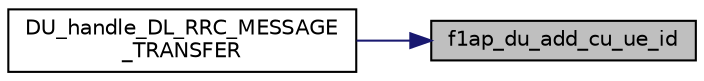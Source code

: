 digraph "f1ap_du_add_cu_ue_id"
{
 // LATEX_PDF_SIZE
  edge [fontname="Helvetica",fontsize="10",labelfontname="Helvetica",labelfontsize="10"];
  node [fontname="Helvetica",fontsize="10",shape=record];
  rankdir="RL";
  Node1 [label="f1ap_du_add_cu_ue_id",height=0.2,width=0.4,color="black", fillcolor="grey75", style="filled", fontcolor="black",tooltip=" "];
  Node1 -> Node2 [dir="back",color="midnightblue",fontsize="10",style="solid",fontname="Helvetica"];
  Node2 [label="DU_handle_DL_RRC_MESSAGE\l_TRANSFER",height=0.2,width=0.4,color="black", fillcolor="white", style="filled",URL="$f1ap__du__rrc__message__transfer_8h.html#a7d9d236d7bd8cf93aae79bf45006cfee",tooltip=" "];
}

